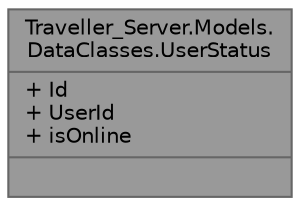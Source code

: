 digraph "Traveller_Server.Models.DataClasses.UserStatus"
{
 // LATEX_PDF_SIZE
  bgcolor="transparent";
  edge [fontname=Helvetica,fontsize=10,labelfontname=Helvetica,labelfontsize=10];
  node [fontname=Helvetica,fontsize=10,shape=box,height=0.2,width=0.4];
  Node1 [shape=record,label="{Traveller_Server.Models.\lDataClasses.UserStatus\n|+ Id\l+ UserId\l+ isOnline\l|}",height=0.2,width=0.4,color="gray40", fillcolor="grey60", style="filled", fontcolor="black",tooltip="Data class of user status. Represents the status of a user."];
}
